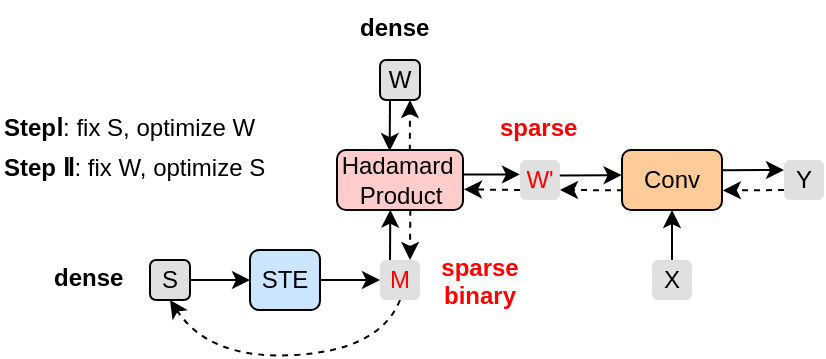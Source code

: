 <mxfile version="22.1.11" type="github">
  <diagram name="第 1 页" id="FdrmFEtH9qm_V42ZxL6O">
    <mxGraphModel dx="682" dy="424" grid="1" gridSize="10" guides="1" tooltips="1" connect="1" arrows="1" fold="1" page="1" pageScale="1" pageWidth="827" pageHeight="1169" math="0" shadow="0">
      <root>
        <mxCell id="0" />
        <mxCell id="1" parent="0" />
        <mxCell id="S3QeHbJbjC5ekCXG173Q-1" value="Conv" style="rounded=1;whiteSpace=wrap;html=1;fillColor=#ffcc99;strokeColor=#000000;" vertex="1" parent="1">
          <mxGeometry x="416" y="285" width="50" height="30" as="geometry" />
        </mxCell>
        <mxCell id="S3QeHbJbjC5ekCXG173Q-7" value="W" style="rounded=1;whiteSpace=wrap;html=1;fillColor=#E0E0E0;strokeColor=#000000;" vertex="1" parent="1">
          <mxGeometry x="295" y="240" width="20" height="20" as="geometry" />
        </mxCell>
        <mxCell id="S3QeHbJbjC5ekCXG173Q-8" value="M" style="rounded=1;whiteSpace=wrap;html=1;fillColor=#E0E0E0;gradientColor=none;strokeColor=none;gradientDirection=radial;fontColor=#FF0000;" vertex="1" parent="1">
          <mxGeometry x="295" y="340" width="20" height="20" as="geometry" />
        </mxCell>
        <mxCell id="S3QeHbJbjC5ekCXG173Q-9" value="W&#39;" style="rounded=1;whiteSpace=wrap;html=1;fillColor=#E0E0E0;strokeColor=none;fontColor=#FF0000;" vertex="1" parent="1">
          <mxGeometry x="365" y="290" width="20" height="20" as="geometry" />
        </mxCell>
        <mxCell id="S3QeHbJbjC5ekCXG173Q-16" value="" style="curved=1;endArrow=classic;html=1;rounded=0;dashed=1;exitX=0.5;exitY=1;exitDx=0;exitDy=0;entryX=0.5;entryY=1;entryDx=0;entryDy=0;" edge="1" parent="1" source="S3QeHbJbjC5ekCXG173Q-8" target="S3QeHbJbjC5ekCXG173Q-30">
          <mxGeometry width="50" height="50" relative="1" as="geometry">
            <mxPoint x="302.5" y="370" as="sourcePoint" />
            <mxPoint x="192.5" y="370" as="targetPoint" />
            <Array as="points">
              <mxPoint x="295" y="385" />
              <mxPoint x="210" y="390" />
            </Array>
          </mxGeometry>
        </mxCell>
        <mxCell id="S3QeHbJbjC5ekCXG173Q-17" value="Y" style="rounded=1;whiteSpace=wrap;html=1;fillColor=#E0E0E0;strokeColor=none;" vertex="1" parent="1">
          <mxGeometry x="497" y="290" width="20" height="20" as="geometry" />
        </mxCell>
        <mxCell id="S3QeHbJbjC5ekCXG173Q-19" value="" style="endArrow=classic;html=1;rounded=0;dashed=1;exitX=0;exitY=0.75;exitDx=0;exitDy=0;entryX=1.009;entryY=0.674;entryDx=0;entryDy=0;entryPerimeter=0;" edge="1" parent="1" source="S3QeHbJbjC5ekCXG173Q-17" target="S3QeHbJbjC5ekCXG173Q-1">
          <mxGeometry width="50" height="50" relative="1" as="geometry">
            <mxPoint x="474" y="270" as="sourcePoint" />
            <mxPoint x="388" y="270" as="targetPoint" />
          </mxGeometry>
        </mxCell>
        <mxCell id="S3QeHbJbjC5ekCXG173Q-22" value="Hadamard&amp;nbsp; Product" style="rounded=1;whiteSpace=wrap;html=1;fillColor=#ffcccc;strokeColor=#000000;" vertex="1" parent="1">
          <mxGeometry x="273.5" y="285" width="63" height="30" as="geometry" />
        </mxCell>
        <mxCell id="S3QeHbJbjC5ekCXG173Q-28" style="edgeStyle=orthogonalEdgeStyle;rounded=0;orthogonalLoop=1;jettySize=auto;html=1;" edge="1" parent="1" source="S3QeHbJbjC5ekCXG173Q-27" target="S3QeHbJbjC5ekCXG173Q-1">
          <mxGeometry relative="1" as="geometry" />
        </mxCell>
        <mxCell id="S3QeHbJbjC5ekCXG173Q-27" value="X" style="rounded=1;whiteSpace=wrap;html=1;fillColor=#E0E0E0;strokeColor=none;" vertex="1" parent="1">
          <mxGeometry x="431" y="340" width="20" height="20" as="geometry" />
        </mxCell>
        <mxCell id="S3QeHbJbjC5ekCXG173Q-33" style="edgeStyle=orthogonalEdgeStyle;rounded=0;orthogonalLoop=1;jettySize=auto;html=1;entryX=0;entryY=0.5;entryDx=0;entryDy=0;" edge="1" parent="1" source="S3QeHbJbjC5ekCXG173Q-29" target="S3QeHbJbjC5ekCXG173Q-8">
          <mxGeometry relative="1" as="geometry" />
        </mxCell>
        <mxCell id="S3QeHbJbjC5ekCXG173Q-29" value="STE" style="rounded=1;whiteSpace=wrap;html=1;fillColor=#cce5ff;strokeColor=#000000;" vertex="1" parent="1">
          <mxGeometry x="230" y="335" width="35" height="30" as="geometry" />
        </mxCell>
        <mxCell id="S3QeHbJbjC5ekCXG173Q-34" style="edgeStyle=orthogonalEdgeStyle;rounded=0;orthogonalLoop=1;jettySize=auto;html=1;entryX=0;entryY=0.5;entryDx=0;entryDy=0;" edge="1" parent="1" source="S3QeHbJbjC5ekCXG173Q-30" target="S3QeHbJbjC5ekCXG173Q-29">
          <mxGeometry relative="1" as="geometry" />
        </mxCell>
        <mxCell id="S3QeHbJbjC5ekCXG173Q-30" value="S" style="rounded=1;whiteSpace=wrap;html=1;fillColor=#E0E0E0;strokeColor=#000000;" vertex="1" parent="1">
          <mxGeometry x="180" y="340" width="20" height="20" as="geometry" />
        </mxCell>
        <mxCell id="S3QeHbJbjC5ekCXG173Q-35" value="" style="endArrow=classic;html=1;rounded=0;exitX=0.25;exitY=1;exitDx=0;exitDy=0;entryX=0.418;entryY=0.017;entryDx=0;entryDy=0;entryPerimeter=0;" edge="1" parent="1" source="S3QeHbJbjC5ekCXG173Q-7" target="S3QeHbJbjC5ekCXG173Q-22">
          <mxGeometry width="50" height="50" relative="1" as="geometry">
            <mxPoint x="240" y="320" as="sourcePoint" />
            <mxPoint x="290" y="270" as="targetPoint" />
          </mxGeometry>
        </mxCell>
        <mxCell id="S3QeHbJbjC5ekCXG173Q-37" value="" style="endArrow=classic;html=1;rounded=0;dashed=1;exitX=0.578;exitY=0.011;exitDx=0;exitDy=0;exitPerimeter=0;entryX=0.75;entryY=1;entryDx=0;entryDy=0;" edge="1" parent="1" source="S3QeHbJbjC5ekCXG173Q-22" target="S3QeHbJbjC5ekCXG173Q-7">
          <mxGeometry width="50" height="50" relative="1" as="geometry">
            <mxPoint x="300" y="310" as="sourcePoint" />
            <mxPoint x="330" y="270" as="targetPoint" />
          </mxGeometry>
        </mxCell>
        <mxCell id="S3QeHbJbjC5ekCXG173Q-38" value="" style="endArrow=classic;html=1;rounded=0;exitX=1.003;exitY=0.337;exitDx=0;exitDy=0;exitPerimeter=0;entryX=0;entryY=0.25;entryDx=0;entryDy=0;" edge="1" parent="1" source="S3QeHbJbjC5ekCXG173Q-1" target="S3QeHbJbjC5ekCXG173Q-17">
          <mxGeometry width="50" height="50" relative="1" as="geometry">
            <mxPoint x="446" y="330" as="sourcePoint" />
            <mxPoint x="496" y="280" as="targetPoint" />
          </mxGeometry>
        </mxCell>
        <mxCell id="S3QeHbJbjC5ekCXG173Q-39" value="" style="endArrow=classic;html=1;rounded=0;dashed=1;exitX=0.01;exitY=0.671;exitDx=0;exitDy=0;entryX=1;entryY=0.75;entryDx=0;entryDy=0;exitPerimeter=0;" edge="1" parent="1" source="S3QeHbJbjC5ekCXG173Q-1" target="S3QeHbJbjC5ekCXG173Q-9">
          <mxGeometry width="50" height="50" relative="1" as="geometry">
            <mxPoint x="504" y="315" as="sourcePoint" />
            <mxPoint x="473" y="315" as="targetPoint" />
          </mxGeometry>
        </mxCell>
        <mxCell id="S3QeHbJbjC5ekCXG173Q-40" value="" style="endArrow=classic;html=1;rounded=0;exitX=0.997;exitY=0.389;exitDx=0;exitDy=0;exitPerimeter=0;entryX=-0.004;entryY=0.418;entryDx=0;entryDy=0;entryPerimeter=0;" edge="1" parent="1" source="S3QeHbJbjC5ekCXG173Q-9" target="S3QeHbJbjC5ekCXG173Q-1">
          <mxGeometry width="50" height="50" relative="1" as="geometry">
            <mxPoint x="386" y="299.83" as="sourcePoint" />
            <mxPoint x="417" y="299.83" as="targetPoint" />
          </mxGeometry>
        </mxCell>
        <mxCell id="S3QeHbJbjC5ekCXG173Q-41" value="" style="endArrow=classic;html=1;rounded=0;dashed=1;exitX=0;exitY=0.75;exitDx=0;exitDy=0;entryX=1.007;entryY=0.656;entryDx=0;entryDy=0;entryPerimeter=0;" edge="1" parent="1" source="S3QeHbJbjC5ekCXG173Q-9" target="S3QeHbJbjC5ekCXG173Q-22">
          <mxGeometry width="50" height="50" relative="1" as="geometry">
            <mxPoint x="420" y="315" as="sourcePoint" />
            <mxPoint x="390" y="315" as="targetPoint" />
          </mxGeometry>
        </mxCell>
        <mxCell id="S3QeHbJbjC5ekCXG173Q-42" value="" style="endArrow=classic;html=1;rounded=0;exitX=1.001;exitY=0.407;exitDx=0;exitDy=0;exitPerimeter=0;entryX=-0.001;entryY=0.361;entryDx=0;entryDy=0;entryPerimeter=0;" edge="1" parent="1" source="S3QeHbJbjC5ekCXG173Q-22" target="S3QeHbJbjC5ekCXG173Q-9">
          <mxGeometry width="50" height="50" relative="1" as="geometry">
            <mxPoint x="390" y="308" as="sourcePoint" />
            <mxPoint x="420" y="308" as="targetPoint" />
          </mxGeometry>
        </mxCell>
        <mxCell id="S3QeHbJbjC5ekCXG173Q-43" value="" style="endArrow=classic;html=1;rounded=0;dashed=1;entryX=0.75;entryY=0;entryDx=0;entryDy=0;exitX=0.582;exitY=0.994;exitDx=0;exitDy=0;exitPerimeter=0;" edge="1" parent="1" source="S3QeHbJbjC5ekCXG173Q-22" target="S3QeHbJbjC5ekCXG173Q-8">
          <mxGeometry width="50" height="50" relative="1" as="geometry">
            <mxPoint x="310" y="320" as="sourcePoint" />
            <mxPoint x="347" y="315" as="targetPoint" />
          </mxGeometry>
        </mxCell>
        <mxCell id="S3QeHbJbjC5ekCXG173Q-44" value="" style="endArrow=classic;html=1;rounded=0;entryX=0.423;entryY=0.994;entryDx=0;entryDy=0;entryPerimeter=0;exitX=0.25;exitY=0;exitDx=0;exitDy=0;" edge="1" parent="1" source="S3QeHbJbjC5ekCXG173Q-8" target="S3QeHbJbjC5ekCXG173Q-22">
          <mxGeometry width="50" height="50" relative="1" as="geometry">
            <mxPoint x="340" y="340" as="sourcePoint" />
            <mxPoint x="372" y="307" as="targetPoint" />
          </mxGeometry>
        </mxCell>
        <mxCell id="S3QeHbJbjC5ekCXG173Q-53" value="&lt;p style=&quot;line-height: 170%;&quot;&gt;&lt;b&gt;StepⅠ&lt;/b&gt;: fix S, optimize W&lt;br&gt;&lt;b style=&quot;border-color: var(--border-color);&quot;&gt;Step Ⅱ&lt;/b&gt;: fix W, optimize S&lt;/p&gt;" style="text;whiteSpace=wrap;html=1;" vertex="1" parent="1">
          <mxGeometry x="105" y="245" width="160" height="60" as="geometry" />
        </mxCell>
        <mxCell id="S3QeHbJbjC5ekCXG173Q-56" value="&lt;font style=&quot;&quot; color=&quot;#ff0000&quot;&gt;&lt;b&gt;sparse&lt;br&gt;binary&lt;/b&gt;&lt;/font&gt;" style="text;whiteSpace=wrap;html=1;align=center;" vertex="1" parent="1">
          <mxGeometry x="320" y="330" width="50" height="30" as="geometry" />
        </mxCell>
        <mxCell id="S3QeHbJbjC5ekCXG173Q-58" value="&lt;font style=&quot;&quot; color=&quot;#ff0000&quot;&gt;&lt;b&gt;sparse&lt;/b&gt;&lt;/font&gt;" style="text;whiteSpace=wrap;html=1;" vertex="1" parent="1">
          <mxGeometry x="352.5" y="260" width="45" height="30" as="geometry" />
        </mxCell>
        <mxCell id="S3QeHbJbjC5ekCXG173Q-59" value="&lt;b style=&quot;&quot;&gt;dense&lt;/b&gt;" style="text;whiteSpace=wrap;html=1;" vertex="1" parent="1">
          <mxGeometry x="282.5" y="210" width="45" height="30" as="geometry" />
        </mxCell>
        <mxCell id="S3QeHbJbjC5ekCXG173Q-60" value="&lt;b style=&quot;&quot;&gt;dense&lt;/b&gt;" style="text;whiteSpace=wrap;html=1;" vertex="1" parent="1">
          <mxGeometry x="130" y="335" width="45" height="30" as="geometry" />
        </mxCell>
      </root>
    </mxGraphModel>
  </diagram>
</mxfile>
